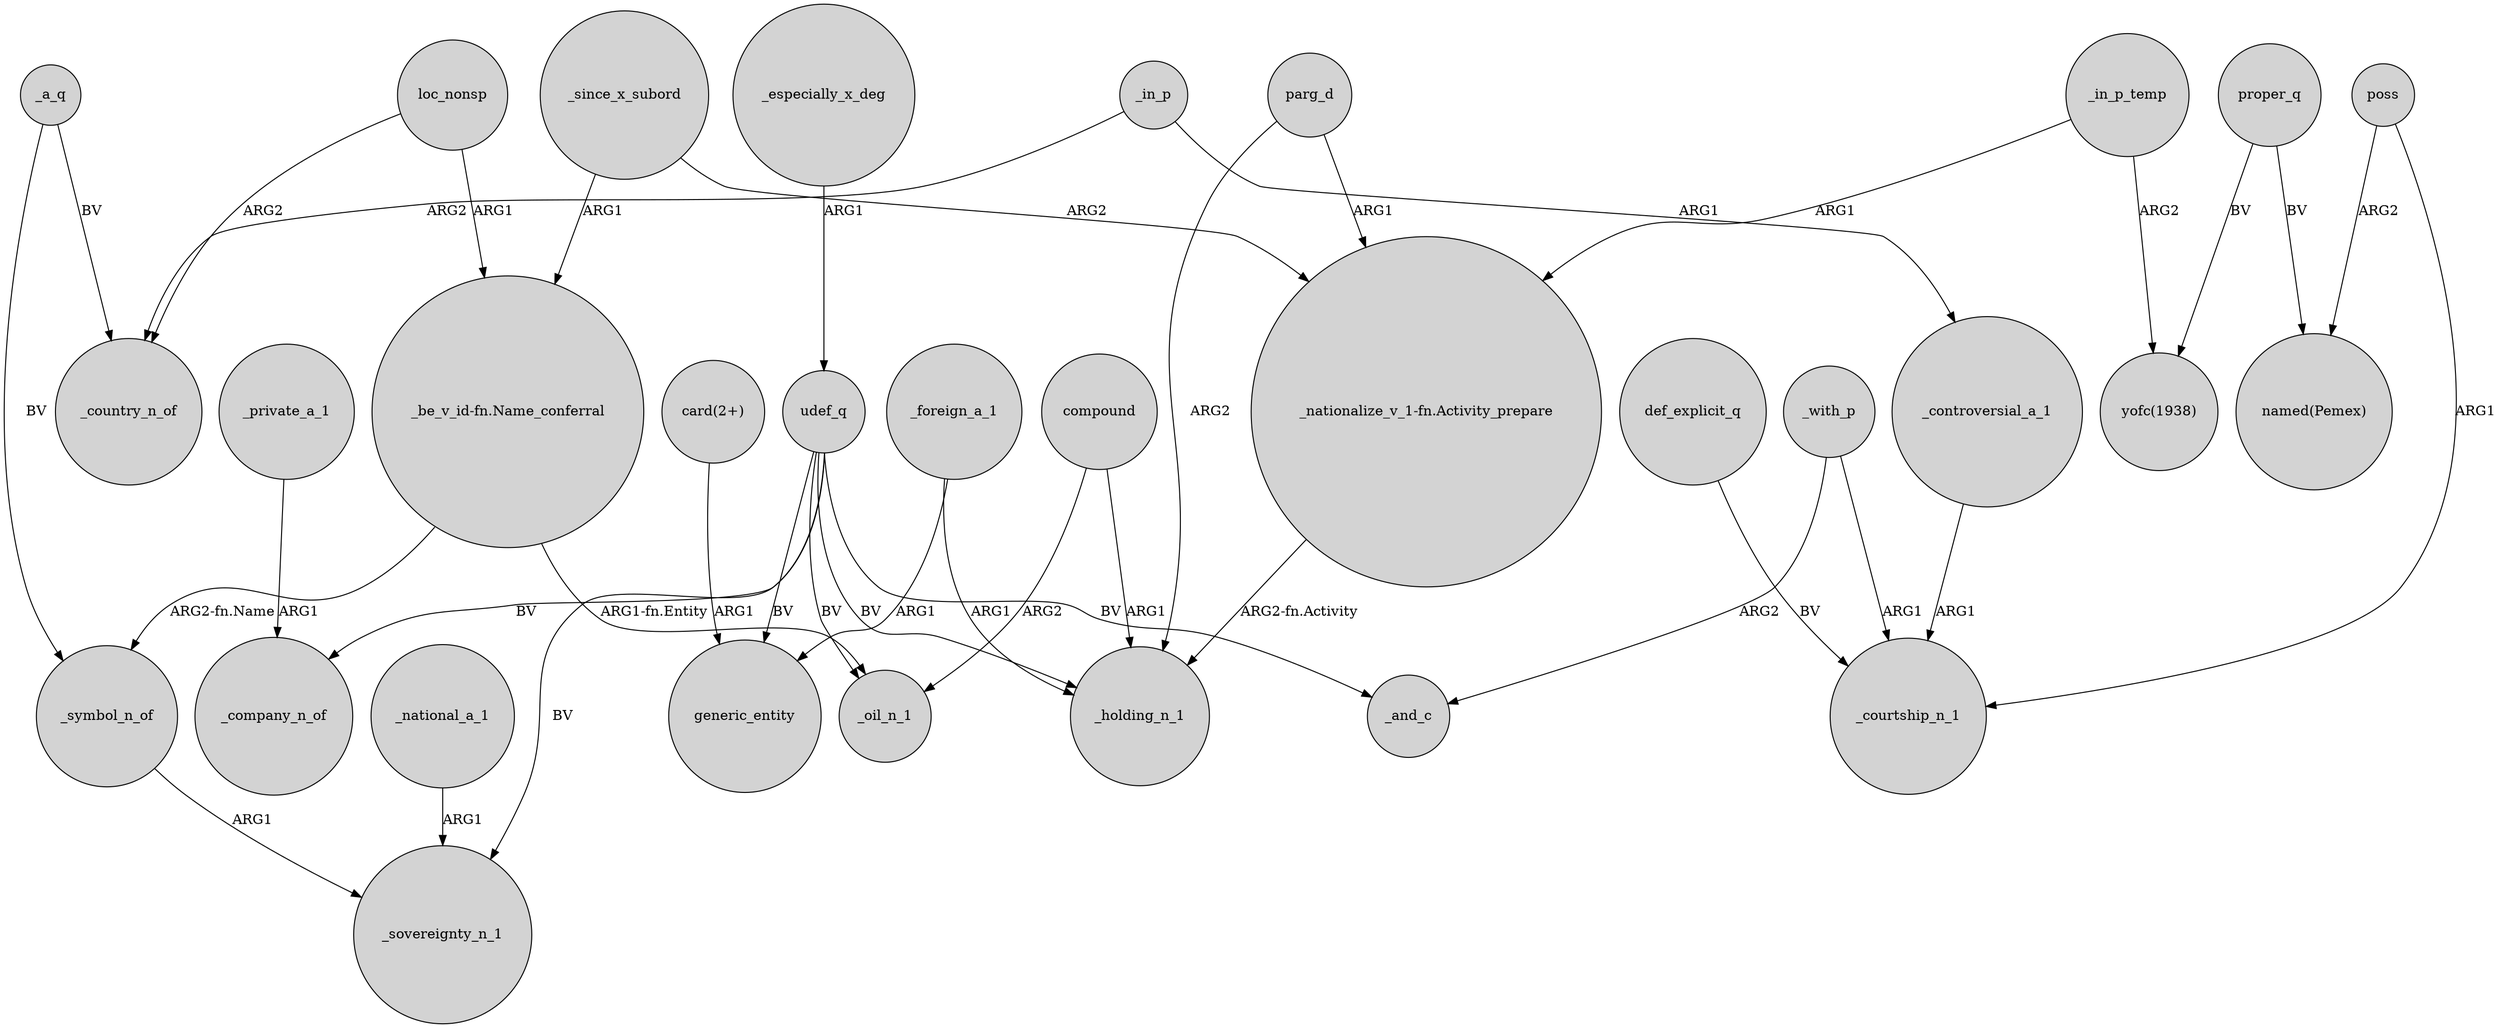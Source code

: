 digraph {
	node [shape=circle style=filled]
	"_be_v_id-fn.Name_conferral" -> _symbol_n_of [label="ARG2-fn.Name"]
	_controversial_a_1 -> _courtship_n_1 [label=ARG1]
	_with_p -> _courtship_n_1 [label=ARG1]
	udef_q -> _sovereignty_n_1 [label=BV]
	_foreign_a_1 -> _holding_n_1 [label=ARG1]
	poss -> _courtship_n_1 [label=ARG1]
	udef_q -> _holding_n_1 [label=BV]
	poss -> "named(Pemex)" [label=ARG2]
	udef_q -> _oil_n_1 [label=BV]
	parg_d -> "_nationalize_v_1-fn.Activity_prepare" [label=ARG1]
	_especially_x_deg -> udef_q [label=ARG1]
	loc_nonsp -> "_be_v_id-fn.Name_conferral" [label=ARG1]
	parg_d -> _holding_n_1 [label=ARG2]
	compound -> _holding_n_1 [label=ARG1]
	"_nationalize_v_1-fn.Activity_prepare" -> _holding_n_1 [label="ARG2-fn.Activity"]
	_national_a_1 -> _sovereignty_n_1 [label=ARG1]
	_since_x_subord -> "_be_v_id-fn.Name_conferral" [label=ARG1]
	_private_a_1 -> _company_n_of [label=ARG1]
	"card(2+)" -> generic_entity [label=ARG1]
	udef_q -> _and_c [label=BV]
	udef_q -> generic_entity [label=BV]
	def_explicit_q -> _courtship_n_1 [label=BV]
	_in_p -> _country_n_of [label=ARG2]
	_foreign_a_1 -> generic_entity [label=ARG1]
	loc_nonsp -> _country_n_of [label=ARG2]
	_with_p -> _and_c [label=ARG2]
	_in_p -> _controversial_a_1 [label=ARG1]
	"_be_v_id-fn.Name_conferral" -> _oil_n_1 [label="ARG1-fn.Entity"]
	udef_q -> _company_n_of [label=BV]
	proper_q -> "yofc(1938)" [label=BV]
	_a_q -> _symbol_n_of [label=BV]
	compound -> _oil_n_1 [label=ARG2]
	_since_x_subord -> "_nationalize_v_1-fn.Activity_prepare" [label=ARG2]
	_symbol_n_of -> _sovereignty_n_1 [label=ARG1]
	proper_q -> "named(Pemex)" [label=BV]
	_in_p_temp -> "yofc(1938)" [label=ARG2]
	_a_q -> _country_n_of [label=BV]
	_in_p_temp -> "_nationalize_v_1-fn.Activity_prepare" [label=ARG1]
}
